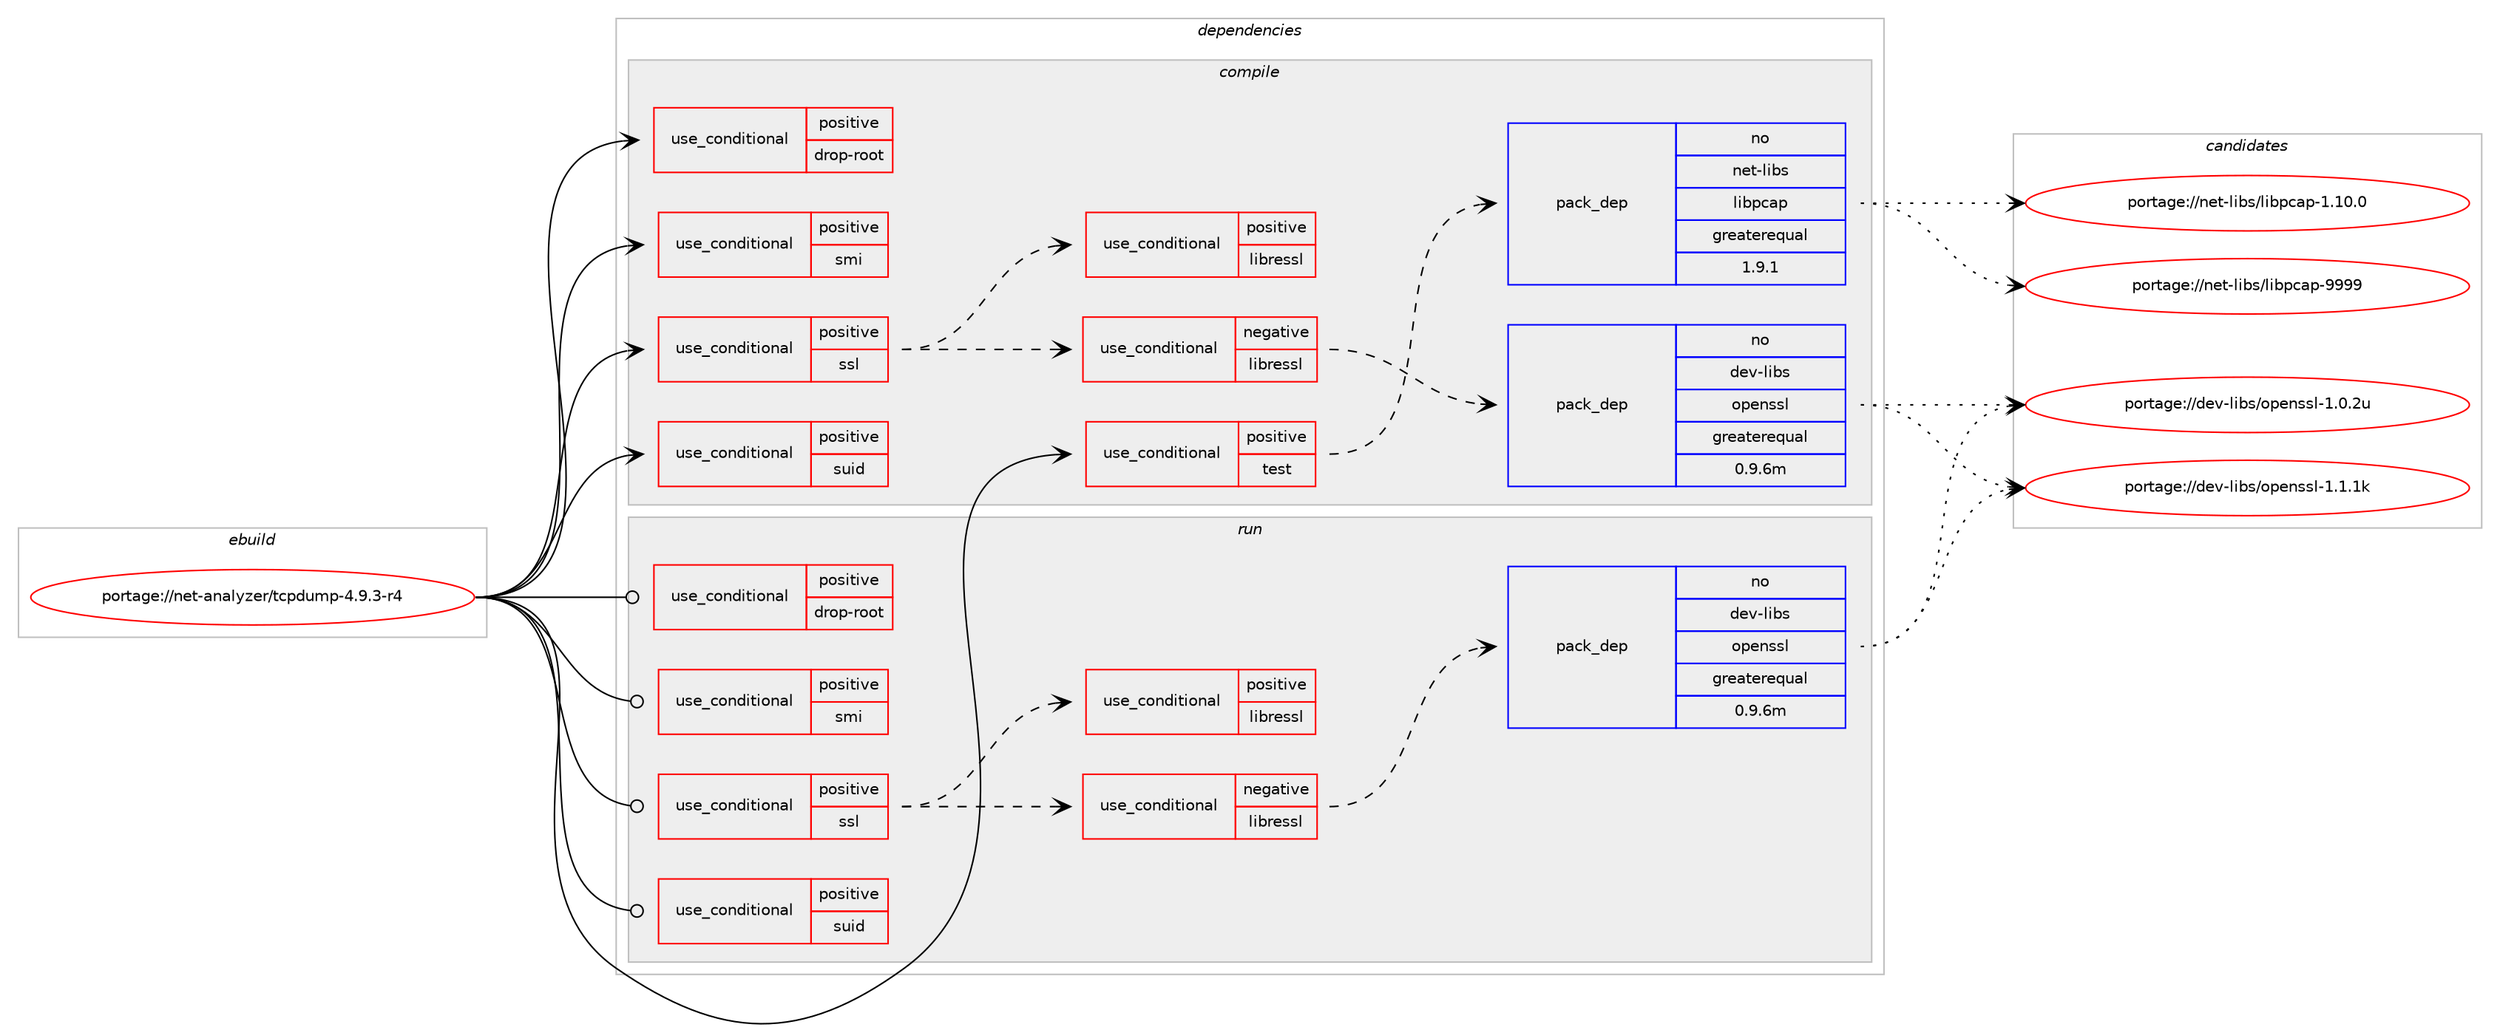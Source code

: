 digraph prolog {

# *************
# Graph options
# *************

newrank=true;
concentrate=true;
compound=true;
graph [rankdir=LR,fontname=Helvetica,fontsize=10,ranksep=1.5];#, ranksep=2.5, nodesep=0.2];
edge  [arrowhead=vee];
node  [fontname=Helvetica,fontsize=10];

# **********
# The ebuild
# **********

subgraph cluster_leftcol {
color=gray;
rank=same;
label=<<i>ebuild</i>>;
id [label="portage://net-analyzer/tcpdump-4.9.3-r4", color=red, width=4, href="../net-analyzer/tcpdump-4.9.3-r4.svg"];
}

# ****************
# The dependencies
# ****************

subgraph cluster_midcol {
color=gray;
label=<<i>dependencies</i>>;
subgraph cluster_compile {
fillcolor="#eeeeee";
style=filled;
label=<<i>compile</i>>;
subgraph cond23 {
dependency59 [label=<<TABLE BORDER="0" CELLBORDER="1" CELLSPACING="0" CELLPADDING="4"><TR><TD ROWSPAN="3" CELLPADDING="10">use_conditional</TD></TR><TR><TD>positive</TD></TR><TR><TD>drop-root</TD></TR></TABLE>>, shape=none, color=red];
# *** BEGIN UNKNOWN DEPENDENCY TYPE (TODO) ***
# dependency59 -> package_dependency(portage://net-analyzer/tcpdump-4.9.3-r4,install,no,acct-group,pcap,none,[,,],[],[])
# *** END UNKNOWN DEPENDENCY TYPE (TODO) ***

# *** BEGIN UNKNOWN DEPENDENCY TYPE (TODO) ***
# dependency59 -> package_dependency(portage://net-analyzer/tcpdump-4.9.3-r4,install,no,acct-user,pcap,none,[,,],[],[])
# *** END UNKNOWN DEPENDENCY TYPE (TODO) ***

# *** BEGIN UNKNOWN DEPENDENCY TYPE (TODO) ***
# dependency59 -> package_dependency(portage://net-analyzer/tcpdump-4.9.3-r4,install,no,sys-libs,libcap-ng,none,[,,],[],[])
# *** END UNKNOWN DEPENDENCY TYPE (TODO) ***

}
id:e -> dependency59:w [weight=20,style="solid",arrowhead="vee"];
subgraph cond24 {
dependency60 [label=<<TABLE BORDER="0" CELLBORDER="1" CELLSPACING="0" CELLPADDING="4"><TR><TD ROWSPAN="3" CELLPADDING="10">use_conditional</TD></TR><TR><TD>positive</TD></TR><TR><TD>smi</TD></TR></TABLE>>, shape=none, color=red];
# *** BEGIN UNKNOWN DEPENDENCY TYPE (TODO) ***
# dependency60 -> package_dependency(portage://net-analyzer/tcpdump-4.9.3-r4,install,no,net-libs,libsmi,none,[,,],[],[])
# *** END UNKNOWN DEPENDENCY TYPE (TODO) ***

}
id:e -> dependency60:w [weight=20,style="solid",arrowhead="vee"];
subgraph cond25 {
dependency61 [label=<<TABLE BORDER="0" CELLBORDER="1" CELLSPACING="0" CELLPADDING="4"><TR><TD ROWSPAN="3" CELLPADDING="10">use_conditional</TD></TR><TR><TD>positive</TD></TR><TR><TD>ssl</TD></TR></TABLE>>, shape=none, color=red];
subgraph cond26 {
dependency62 [label=<<TABLE BORDER="0" CELLBORDER="1" CELLSPACING="0" CELLPADDING="4"><TR><TD ROWSPAN="3" CELLPADDING="10">use_conditional</TD></TR><TR><TD>negative</TD></TR><TR><TD>libressl</TD></TR></TABLE>>, shape=none, color=red];
subgraph pack34 {
dependency63 [label=<<TABLE BORDER="0" CELLBORDER="1" CELLSPACING="0" CELLPADDING="4" WIDTH="220"><TR><TD ROWSPAN="6" CELLPADDING="30">pack_dep</TD></TR><TR><TD WIDTH="110">no</TD></TR><TR><TD>dev-libs</TD></TR><TR><TD>openssl</TD></TR><TR><TD>greaterequal</TD></TR><TR><TD>0.9.6m</TD></TR></TABLE>>, shape=none, color=blue];
}
dependency62:e -> dependency63:w [weight=20,style="dashed",arrowhead="vee"];
}
dependency61:e -> dependency62:w [weight=20,style="dashed",arrowhead="vee"];
subgraph cond27 {
dependency64 [label=<<TABLE BORDER="0" CELLBORDER="1" CELLSPACING="0" CELLPADDING="4"><TR><TD ROWSPAN="3" CELLPADDING="10">use_conditional</TD></TR><TR><TD>positive</TD></TR><TR><TD>libressl</TD></TR></TABLE>>, shape=none, color=red];
# *** BEGIN UNKNOWN DEPENDENCY TYPE (TODO) ***
# dependency64 -> package_dependency(portage://net-analyzer/tcpdump-4.9.3-r4,install,no,dev-libs,libressl,none,[,,],any_same_slot,[])
# *** END UNKNOWN DEPENDENCY TYPE (TODO) ***

}
dependency61:e -> dependency64:w [weight=20,style="dashed",arrowhead="vee"];
}
id:e -> dependency61:w [weight=20,style="solid",arrowhead="vee"];
subgraph cond28 {
dependency65 [label=<<TABLE BORDER="0" CELLBORDER="1" CELLSPACING="0" CELLPADDING="4"><TR><TD ROWSPAN="3" CELLPADDING="10">use_conditional</TD></TR><TR><TD>positive</TD></TR><TR><TD>suid</TD></TR></TABLE>>, shape=none, color=red];
# *** BEGIN UNKNOWN DEPENDENCY TYPE (TODO) ***
# dependency65 -> package_dependency(portage://net-analyzer/tcpdump-4.9.3-r4,install,no,acct-group,pcap,none,[,,],[],[])
# *** END UNKNOWN DEPENDENCY TYPE (TODO) ***

# *** BEGIN UNKNOWN DEPENDENCY TYPE (TODO) ***
# dependency65 -> package_dependency(portage://net-analyzer/tcpdump-4.9.3-r4,install,no,acct-user,pcap,none,[,,],[],[])
# *** END UNKNOWN DEPENDENCY TYPE (TODO) ***

}
id:e -> dependency65:w [weight=20,style="solid",arrowhead="vee"];
subgraph cond29 {
dependency66 [label=<<TABLE BORDER="0" CELLBORDER="1" CELLSPACING="0" CELLPADDING="4"><TR><TD ROWSPAN="3" CELLPADDING="10">use_conditional</TD></TR><TR><TD>positive</TD></TR><TR><TD>test</TD></TR></TABLE>>, shape=none, color=red];
subgraph pack35 {
dependency67 [label=<<TABLE BORDER="0" CELLBORDER="1" CELLSPACING="0" CELLPADDING="4" WIDTH="220"><TR><TD ROWSPAN="6" CELLPADDING="30">pack_dep</TD></TR><TR><TD WIDTH="110">no</TD></TR><TR><TD>net-libs</TD></TR><TR><TD>libpcap</TD></TR><TR><TD>greaterequal</TD></TR><TR><TD>1.9.1</TD></TR></TABLE>>, shape=none, color=blue];
}
dependency66:e -> dependency67:w [weight=20,style="dashed",arrowhead="vee"];
# *** BEGIN UNKNOWN DEPENDENCY TYPE (TODO) ***
# dependency66 -> package_dependency(portage://net-analyzer/tcpdump-4.9.3-r4,install,no,dev-lang,perl,none,[,,],[],[])
# *** END UNKNOWN DEPENDENCY TYPE (TODO) ***

}
id:e -> dependency66:w [weight=20,style="solid",arrowhead="vee"];
# *** BEGIN UNKNOWN DEPENDENCY TYPE (TODO) ***
# id -> package_dependency(portage://net-analyzer/tcpdump-4.9.3-r4,install,no,net-libs,libpcap,none,[,,],[],[])
# *** END UNKNOWN DEPENDENCY TYPE (TODO) ***

}
subgraph cluster_compileandrun {
fillcolor="#eeeeee";
style=filled;
label=<<i>compile and run</i>>;
}
subgraph cluster_run {
fillcolor="#eeeeee";
style=filled;
label=<<i>run</i>>;
subgraph cond30 {
dependency68 [label=<<TABLE BORDER="0" CELLBORDER="1" CELLSPACING="0" CELLPADDING="4"><TR><TD ROWSPAN="3" CELLPADDING="10">use_conditional</TD></TR><TR><TD>positive</TD></TR><TR><TD>drop-root</TD></TR></TABLE>>, shape=none, color=red];
# *** BEGIN UNKNOWN DEPENDENCY TYPE (TODO) ***
# dependency68 -> package_dependency(portage://net-analyzer/tcpdump-4.9.3-r4,run,no,acct-group,pcap,none,[,,],[],[])
# *** END UNKNOWN DEPENDENCY TYPE (TODO) ***

# *** BEGIN UNKNOWN DEPENDENCY TYPE (TODO) ***
# dependency68 -> package_dependency(portage://net-analyzer/tcpdump-4.9.3-r4,run,no,acct-user,pcap,none,[,,],[],[])
# *** END UNKNOWN DEPENDENCY TYPE (TODO) ***

# *** BEGIN UNKNOWN DEPENDENCY TYPE (TODO) ***
# dependency68 -> package_dependency(portage://net-analyzer/tcpdump-4.9.3-r4,run,no,sys-libs,libcap-ng,none,[,,],[],[])
# *** END UNKNOWN DEPENDENCY TYPE (TODO) ***

}
id:e -> dependency68:w [weight=20,style="solid",arrowhead="odot"];
subgraph cond31 {
dependency69 [label=<<TABLE BORDER="0" CELLBORDER="1" CELLSPACING="0" CELLPADDING="4"><TR><TD ROWSPAN="3" CELLPADDING="10">use_conditional</TD></TR><TR><TD>positive</TD></TR><TR><TD>smi</TD></TR></TABLE>>, shape=none, color=red];
# *** BEGIN UNKNOWN DEPENDENCY TYPE (TODO) ***
# dependency69 -> package_dependency(portage://net-analyzer/tcpdump-4.9.3-r4,run,no,net-libs,libsmi,none,[,,],[],[])
# *** END UNKNOWN DEPENDENCY TYPE (TODO) ***

}
id:e -> dependency69:w [weight=20,style="solid",arrowhead="odot"];
subgraph cond32 {
dependency70 [label=<<TABLE BORDER="0" CELLBORDER="1" CELLSPACING="0" CELLPADDING="4"><TR><TD ROWSPAN="3" CELLPADDING="10">use_conditional</TD></TR><TR><TD>positive</TD></TR><TR><TD>ssl</TD></TR></TABLE>>, shape=none, color=red];
subgraph cond33 {
dependency71 [label=<<TABLE BORDER="0" CELLBORDER="1" CELLSPACING="0" CELLPADDING="4"><TR><TD ROWSPAN="3" CELLPADDING="10">use_conditional</TD></TR><TR><TD>negative</TD></TR><TR><TD>libressl</TD></TR></TABLE>>, shape=none, color=red];
subgraph pack36 {
dependency72 [label=<<TABLE BORDER="0" CELLBORDER="1" CELLSPACING="0" CELLPADDING="4" WIDTH="220"><TR><TD ROWSPAN="6" CELLPADDING="30">pack_dep</TD></TR><TR><TD WIDTH="110">no</TD></TR><TR><TD>dev-libs</TD></TR><TR><TD>openssl</TD></TR><TR><TD>greaterequal</TD></TR><TR><TD>0.9.6m</TD></TR></TABLE>>, shape=none, color=blue];
}
dependency71:e -> dependency72:w [weight=20,style="dashed",arrowhead="vee"];
}
dependency70:e -> dependency71:w [weight=20,style="dashed",arrowhead="vee"];
subgraph cond34 {
dependency73 [label=<<TABLE BORDER="0" CELLBORDER="1" CELLSPACING="0" CELLPADDING="4"><TR><TD ROWSPAN="3" CELLPADDING="10">use_conditional</TD></TR><TR><TD>positive</TD></TR><TR><TD>libressl</TD></TR></TABLE>>, shape=none, color=red];
# *** BEGIN UNKNOWN DEPENDENCY TYPE (TODO) ***
# dependency73 -> package_dependency(portage://net-analyzer/tcpdump-4.9.3-r4,run,no,dev-libs,libressl,none,[,,],any_same_slot,[])
# *** END UNKNOWN DEPENDENCY TYPE (TODO) ***

}
dependency70:e -> dependency73:w [weight=20,style="dashed",arrowhead="vee"];
}
id:e -> dependency70:w [weight=20,style="solid",arrowhead="odot"];
subgraph cond35 {
dependency74 [label=<<TABLE BORDER="0" CELLBORDER="1" CELLSPACING="0" CELLPADDING="4"><TR><TD ROWSPAN="3" CELLPADDING="10">use_conditional</TD></TR><TR><TD>positive</TD></TR><TR><TD>suid</TD></TR></TABLE>>, shape=none, color=red];
# *** BEGIN UNKNOWN DEPENDENCY TYPE (TODO) ***
# dependency74 -> package_dependency(portage://net-analyzer/tcpdump-4.9.3-r4,run,no,acct-group,pcap,none,[,,],[],[])
# *** END UNKNOWN DEPENDENCY TYPE (TODO) ***

# *** BEGIN UNKNOWN DEPENDENCY TYPE (TODO) ***
# dependency74 -> package_dependency(portage://net-analyzer/tcpdump-4.9.3-r4,run,no,acct-user,pcap,none,[,,],[],[])
# *** END UNKNOWN DEPENDENCY TYPE (TODO) ***

}
id:e -> dependency74:w [weight=20,style="solid",arrowhead="odot"];
# *** BEGIN UNKNOWN DEPENDENCY TYPE (TODO) ***
# id -> package_dependency(portage://net-analyzer/tcpdump-4.9.3-r4,run,no,net-libs,libpcap,none,[,,],[],[])
# *** END UNKNOWN DEPENDENCY TYPE (TODO) ***

}
}

# **************
# The candidates
# **************

subgraph cluster_choices {
rank=same;
color=gray;
label=<<i>candidates</i>>;

subgraph choice34 {
color=black;
nodesep=1;
choice100101118451081059811547111112101110115115108454946484650117 [label="portage://dev-libs/openssl-1.0.2u", color=red, width=4,href="../dev-libs/openssl-1.0.2u.svg"];
choice100101118451081059811547111112101110115115108454946494649107 [label="portage://dev-libs/openssl-1.1.1k", color=red, width=4,href="../dev-libs/openssl-1.1.1k.svg"];
dependency63:e -> choice100101118451081059811547111112101110115115108454946484650117:w [style=dotted,weight="100"];
dependency63:e -> choice100101118451081059811547111112101110115115108454946494649107:w [style=dotted,weight="100"];
}
subgraph choice35 {
color=black;
nodesep=1;
choice11010111645108105981154710810598112999711245494649484648 [label="portage://net-libs/libpcap-1.10.0", color=red, width=4,href="../net-libs/libpcap-1.10.0.svg"];
choice1101011164510810598115471081059811299971124557575757 [label="portage://net-libs/libpcap-9999", color=red, width=4,href="../net-libs/libpcap-9999.svg"];
dependency67:e -> choice11010111645108105981154710810598112999711245494649484648:w [style=dotted,weight="100"];
dependency67:e -> choice1101011164510810598115471081059811299971124557575757:w [style=dotted,weight="100"];
}
subgraph choice36 {
color=black;
nodesep=1;
choice100101118451081059811547111112101110115115108454946484650117 [label="portage://dev-libs/openssl-1.0.2u", color=red, width=4,href="../dev-libs/openssl-1.0.2u.svg"];
choice100101118451081059811547111112101110115115108454946494649107 [label="portage://dev-libs/openssl-1.1.1k", color=red, width=4,href="../dev-libs/openssl-1.1.1k.svg"];
dependency72:e -> choice100101118451081059811547111112101110115115108454946484650117:w [style=dotted,weight="100"];
dependency72:e -> choice100101118451081059811547111112101110115115108454946494649107:w [style=dotted,weight="100"];
}
}

}
